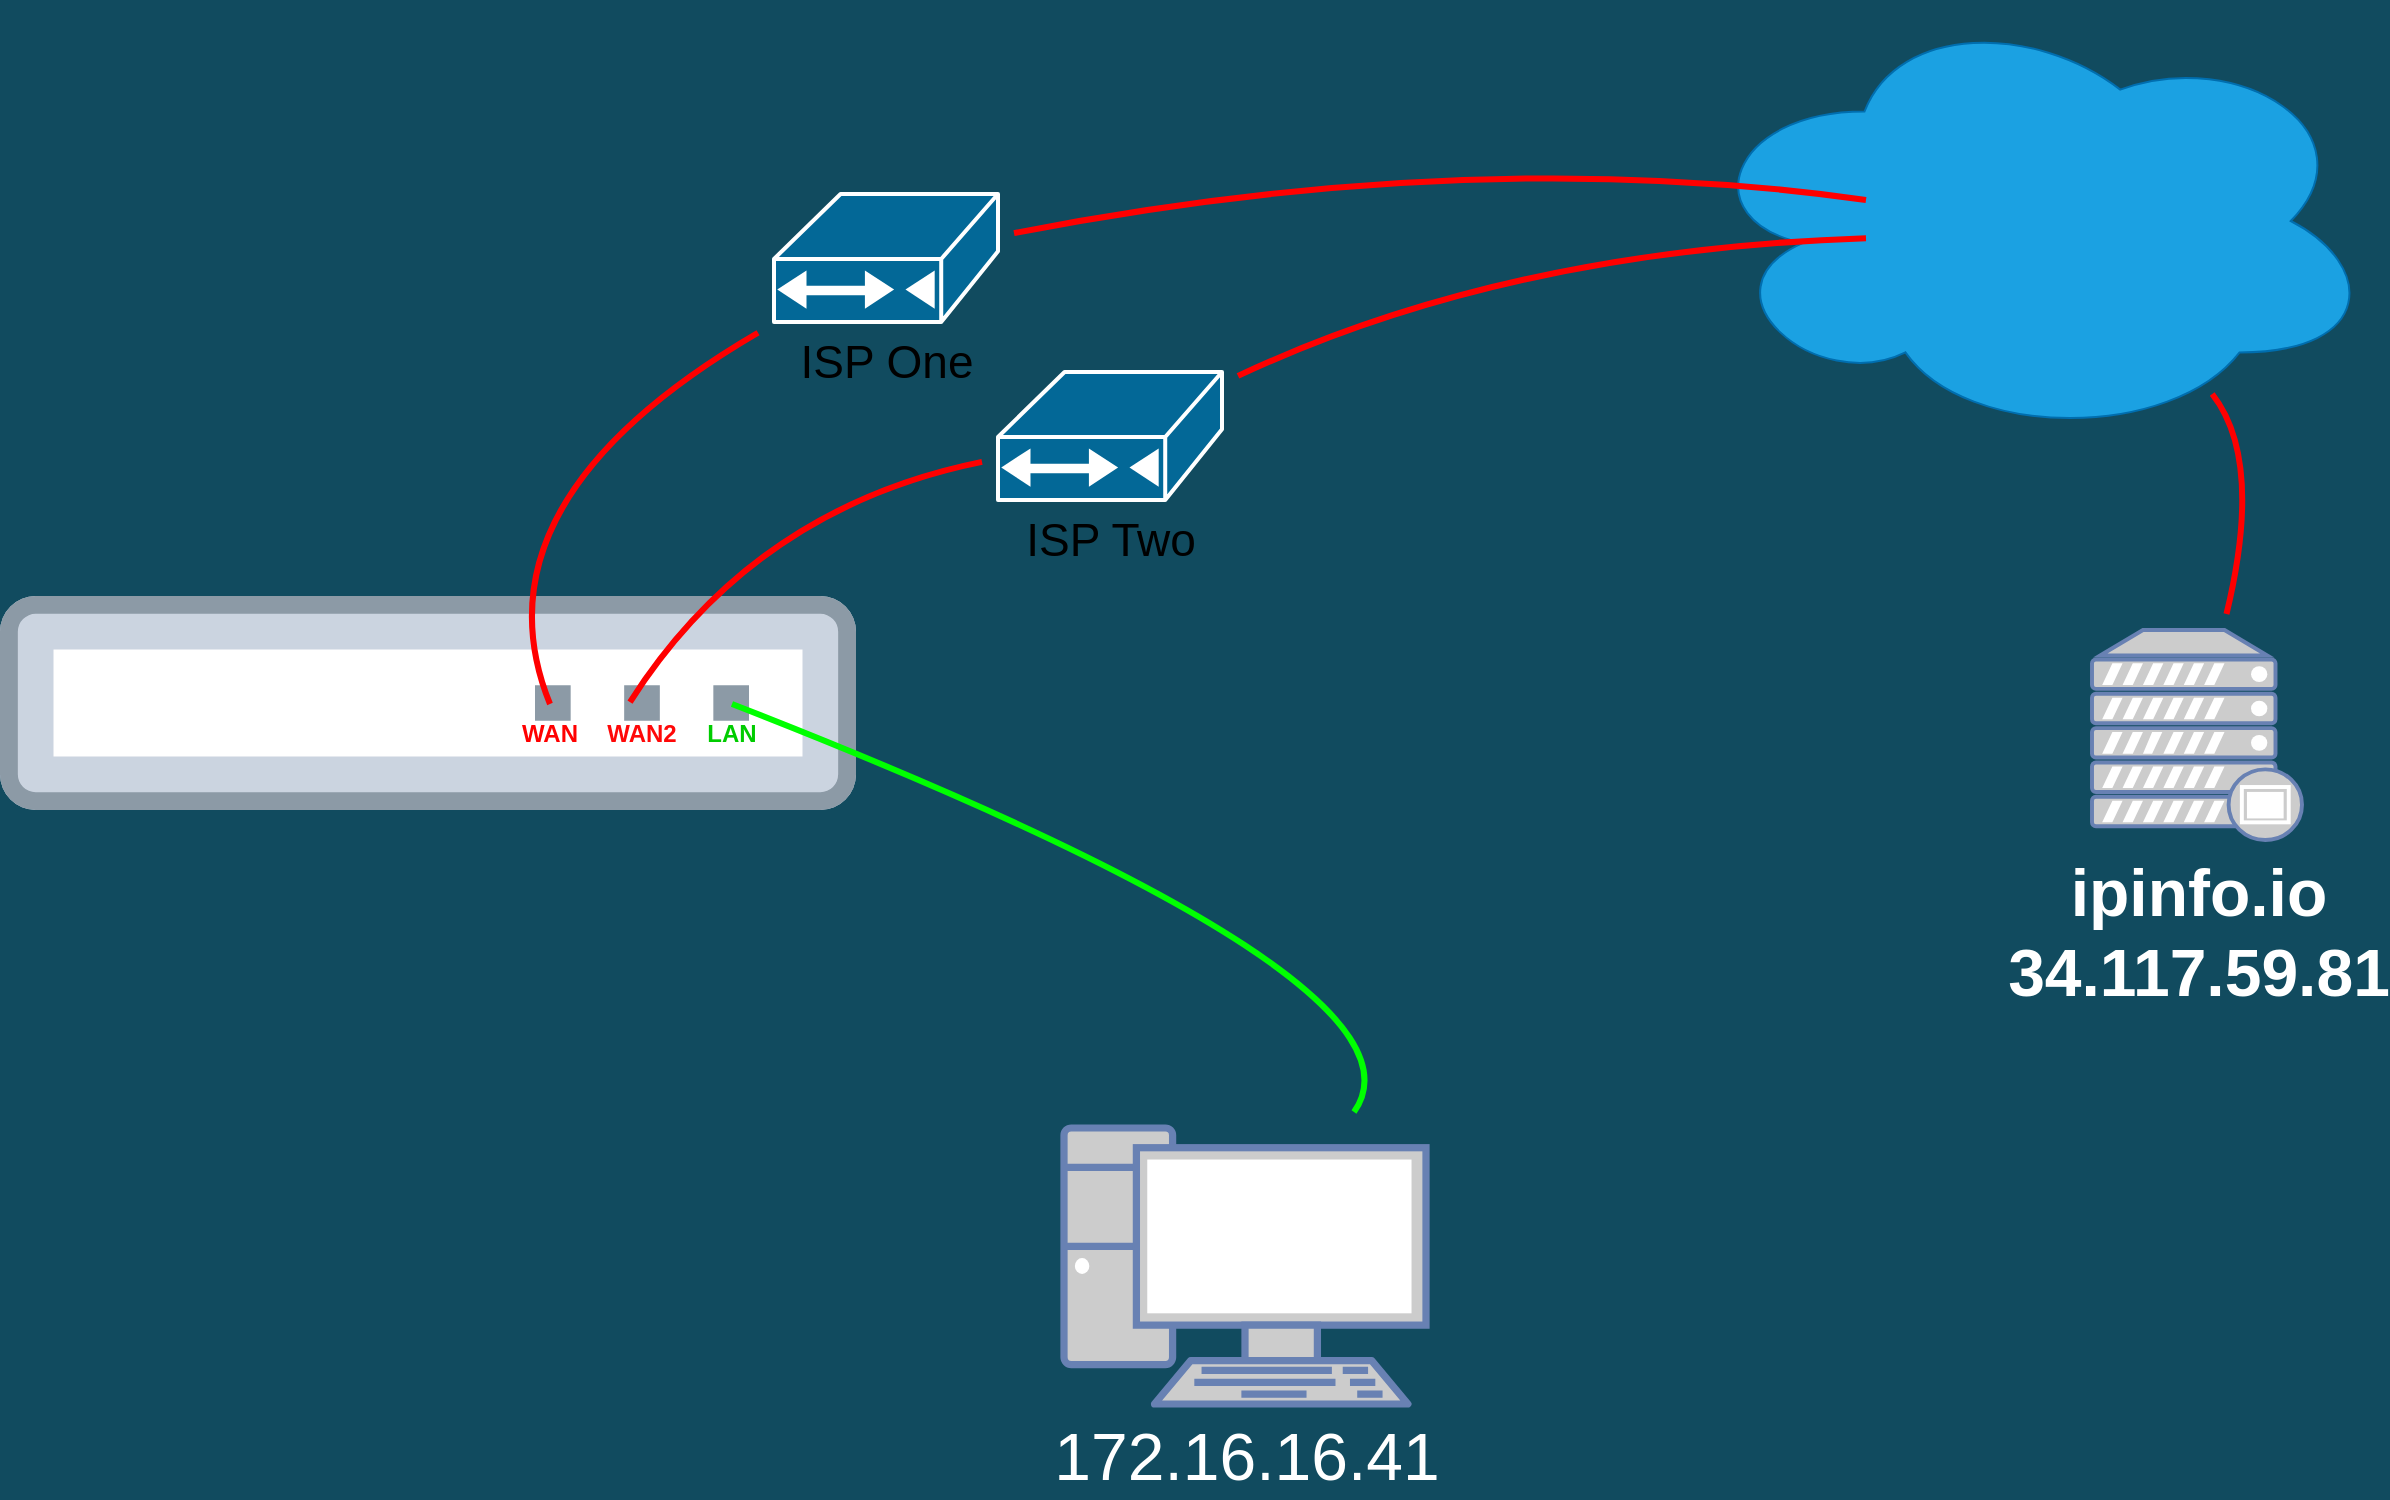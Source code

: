 <mxfile version="22.0.3" type="device">
  <diagram name="Dual_WAN" id="AtXBKKNLV4wXi2IzrfjZ">
    <mxGraphModel dx="1754" dy="1000" grid="0" gridSize="10" guides="1" tooltips="1" connect="1" arrows="1" fold="1" page="0" pageScale="1" pageWidth="850" pageHeight="1100" background="#114B5F" math="0" shadow="0">
      <root>
        <mxCell id="q8S1K55E-IMh0eGZBYdg-0" />
        <mxCell id="q8S1K55E-IMh0eGZBYdg-1" parent="q8S1K55E-IMh0eGZBYdg-0" />
        <mxCell id="q8S1K55E-IMh0eGZBYdg-2" value="" style="ellipse;shape=cloud;whiteSpace=wrap;html=1;hachureGap=4;fillColor=#1ba1e2;fontColor=#ffffff;strokeColor=#006EAF;" parent="q8S1K55E-IMh0eGZBYdg-1" vertex="1">
          <mxGeometry x="302" y="-154" width="341" height="219" as="geometry" />
        </mxCell>
        <mxCell id="q8S1K55E-IMh0eGZBYdg-4" value="" style="group" parent="q8S1K55E-IMh0eGZBYdg-1" vertex="1" connectable="0">
          <mxGeometry x="-545" y="143" width="428" height="107" as="geometry" />
        </mxCell>
        <mxCell id="q8S1K55E-IMh0eGZBYdg-5" value="" style="aspect=fixed;perimeter=ellipsePerimeter;html=1;align=center;fontSize=12;verticalAlign=top;shadow=0;dashed=0;image;image=img/lib/cumulus/switch_bare_metal_empty.svg;rounded=0;sketch=0;hachureGap=4;fillColor=#F45B69;strokeColor=#028090;fontColor=#E4FDE1;labelBackgroundColor=#114B5F;connectable=0;" parent="q8S1K55E-IMh0eGZBYdg-4" vertex="1">
          <mxGeometry width="428" height="107" as="geometry" />
        </mxCell>
        <mxCell id="q8S1K55E-IMh0eGZBYdg-6" value="" style="shape=image;imageAspect=0;aspect=fixed;verticalLabelPosition=bottom;verticalAlign=top;rounded=0;labelBackgroundColor=none;sketch=0;hachureGap=4;fontSize=30;fontColor=#1A1A1A;strokeColor=#028090;fillColor=#F45B69;image=https://upload.wikimedia.org/wikipedia/commons/thumb/b/b9/PfSense_logo.png/1200px-PfSense_logo.png;" parent="q8S1K55E-IMh0eGZBYdg-4" vertex="1">
          <mxGeometry x="40" y="26" width="186.93" height="55" as="geometry" />
        </mxCell>
        <mxCell id="q8S1K55E-IMh0eGZBYdg-7" value="WAN" style="text;strokeColor=none;fillColor=none;html=1;align=center;verticalAlign=middle;whiteSpace=wrap;rounded=0;hachureGap=4;fontColor=#FF0000;fontStyle=1" parent="q8S1K55E-IMh0eGZBYdg-4" vertex="1">
          <mxGeometry x="245" y="54" width="60" height="30" as="geometry" />
        </mxCell>
        <mxCell id="q8S1K55E-IMh0eGZBYdg-8" value="&lt;font color=&quot;#ff0808&quot;&gt;WAN2&lt;/font&gt;" style="text;strokeColor=none;fillColor=none;html=1;align=center;verticalAlign=middle;whiteSpace=wrap;rounded=0;hachureGap=4;fontColor=#0000FF;fontStyle=1" parent="q8S1K55E-IMh0eGZBYdg-4" vertex="1">
          <mxGeometry x="291" y="54" width="60" height="30" as="geometry" />
        </mxCell>
        <mxCell id="q8S1K55E-IMh0eGZBYdg-9" value="LAN" style="text;strokeColor=none;fillColor=none;html=1;align=center;verticalAlign=middle;whiteSpace=wrap;rounded=0;hachureGap=4;fontColor=#00CC00;fontStyle=1" parent="q8S1K55E-IMh0eGZBYdg-4" vertex="1">
          <mxGeometry x="336" y="54" width="60" height="30" as="geometry" />
        </mxCell>
        <mxCell id="_miWQsNY7qYzJ5MoWgI8-1" style="edgeStyle=none;shape=connector;curved=1;rounded=0;comic=0;orthogonalLoop=1;jettySize=auto;html=1;labelBackgroundColor=default;strokeColor=#FF0000;strokeWidth=3;fontFamily=Helvetica;fontSize=11;fontColor=#05F034;endArrow=none;endFill=0;startSize=14;endSize=14;sourcePerimeterSpacing=8;targetPerimeterSpacing=8;fillColor=#bac8d3;" parent="q8S1K55E-IMh0eGZBYdg-1" source="_miWQsNY7qYzJ5MoWgI8-0" edge="1">
          <mxGeometry relative="1" as="geometry">
            <Array as="points">
              <mxPoint x="191" y="-83" />
            </Array>
            <mxPoint x="388" y="-55.008" as="targetPoint" />
          </mxGeometry>
        </mxCell>
        <mxCell id="_miWQsNY7qYzJ5MoWgI8-2" style="edgeStyle=none;shape=connector;curved=1;rounded=0;comic=0;orthogonalLoop=1;jettySize=auto;html=1;entryX=0.5;entryY=0;entryDx=0;entryDy=0;labelBackgroundColor=default;strokeColor=#FF0000;strokeWidth=3;fontFamily=Helvetica;fontSize=11;fontColor=#05F034;endArrow=none;endFill=0;startSize=14;endSize=14;sourcePerimeterSpacing=8;targetPerimeterSpacing=8;fillColor=#bac8d3;" parent="q8S1K55E-IMh0eGZBYdg-1" source="_miWQsNY7qYzJ5MoWgI8-0" target="q8S1K55E-IMh0eGZBYdg-7" edge="1">
          <mxGeometry relative="1" as="geometry">
            <Array as="points">
              <mxPoint x="-311" y="96" />
            </Array>
          </mxGeometry>
        </mxCell>
        <mxCell id="_miWQsNY7qYzJ5MoWgI8-0" value="&lt;font style=&quot;font-size: 23px&quot;&gt;ISP One&lt;/font&gt;" style="shape=mxgraph.cisco.modems_and_phones.cable_modem;html=1;pointerEvents=1;dashed=0;fillColor=#036897;strokeColor=#ffffff;strokeWidth=2;verticalLabelPosition=bottom;verticalAlign=top;align=center;outlineConnect=0;" parent="q8S1K55E-IMh0eGZBYdg-1" vertex="1">
          <mxGeometry x="-158" y="-58" width="112" height="64" as="geometry" />
        </mxCell>
        <mxCell id="_miWQsNY7qYzJ5MoWgI8-4" style="edgeStyle=none;shape=connector;curved=1;rounded=0;comic=0;orthogonalLoop=1;jettySize=auto;html=1;entryX=0.4;entryY=-0.033;entryDx=0;entryDy=0;entryPerimeter=0;labelBackgroundColor=default;strokeColor=#FF0000;strokeWidth=3;fontFamily=Helvetica;fontSize=11;fontColor=#05F034;endArrow=none;endFill=0;startSize=14;endSize=14;sourcePerimeterSpacing=8;targetPerimeterSpacing=8;fillColor=#bac8d3;" parent="q8S1K55E-IMh0eGZBYdg-1" source="_miWQsNY7qYzJ5MoWgI8-3" target="q8S1K55E-IMh0eGZBYdg-8" edge="1">
          <mxGeometry relative="1" as="geometry">
            <Array as="points">
              <mxPoint x="-168" y="99" />
            </Array>
          </mxGeometry>
        </mxCell>
        <mxCell id="_miWQsNY7qYzJ5MoWgI8-5" style="edgeStyle=none;shape=connector;curved=1;rounded=0;comic=0;orthogonalLoop=1;jettySize=auto;html=1;labelBackgroundColor=default;strokeColor=#FF0000;strokeWidth=3;fontFamily=Helvetica;fontSize=11;fontColor=#05F034;endArrow=none;endFill=0;startSize=14;endSize=14;sourcePerimeterSpacing=8;targetPerimeterSpacing=8;fillColor=#bac8d3;" parent="q8S1K55E-IMh0eGZBYdg-1" source="_miWQsNY7qYzJ5MoWgI8-3" edge="1">
          <mxGeometry relative="1" as="geometry">
            <Array as="points">
              <mxPoint x="208" y="-30" />
            </Array>
            <mxPoint x="388" y="-35.914" as="targetPoint" />
          </mxGeometry>
        </mxCell>
        <mxCell id="_miWQsNY7qYzJ5MoWgI8-3" value="&lt;font style=&quot;font-size: 23px&quot;&gt;ISP Two&lt;/font&gt;" style="shape=mxgraph.cisco.modems_and_phones.cable_modem;html=1;pointerEvents=1;dashed=0;fillColor=#036897;strokeColor=#ffffff;strokeWidth=2;verticalLabelPosition=bottom;verticalAlign=top;align=center;outlineConnect=0;" parent="q8S1K55E-IMh0eGZBYdg-1" vertex="1">
          <mxGeometry x="-46" y="31" width="112" height="64" as="geometry" />
        </mxCell>
        <mxCell id="V_pQVWOrU5EjajurrMMU-2" style="edgeStyle=none;shape=connector;curved=1;rounded=0;comic=0;orthogonalLoop=1;jettySize=auto;html=1;labelBackgroundColor=default;strokeColor=#00FF00;strokeWidth=3;fontFamily=Helvetica;fontSize=33;fontColor=#FFFFFF;endArrow=none;endFill=0;startSize=14;endSize=14;sourcePerimeterSpacing=8;targetPerimeterSpacing=8;fillColor=#008a00;entryX=0.5;entryY=0;entryDx=0;entryDy=0;" parent="q8S1K55E-IMh0eGZBYdg-1" source="V_pQVWOrU5EjajurrMMU-1" target="q8S1K55E-IMh0eGZBYdg-9" edge="1">
          <mxGeometry relative="1" as="geometry">
            <Array as="points">
              <mxPoint x="178" y="336" />
            </Array>
          </mxGeometry>
        </mxCell>
        <mxCell id="V_pQVWOrU5EjajurrMMU-1" value="&lt;font style=&quot;font-size: 33px;&quot; color=&quot;#ffffff&quot;&gt;172.16.16.41&lt;/font&gt;" style="fontColor=#0066CC;verticalAlign=top;verticalLabelPosition=bottom;labelPosition=center;align=center;html=1;outlineConnect=0;fillColor=#CCCCCC;strokeColor=#6881B3;gradientColor=none;gradientDirection=north;strokeWidth=2;shape=mxgraph.networks.pc;fontFamily=Helvetica;fontSize=11;" parent="q8S1K55E-IMh0eGZBYdg-1" vertex="1">
          <mxGeometry x="-13" y="409" width="181" height="138" as="geometry" />
        </mxCell>
        <mxCell id="V_pQVWOrU5EjajurrMMU-5" style="edgeStyle=none;shape=connector;curved=1;rounded=0;comic=0;orthogonalLoop=1;jettySize=auto;html=1;labelBackgroundColor=default;strokeColor=#FF0000;strokeWidth=3;fontFamily=Helvetica;fontSize=33;fontColor=#FFFFFF;endArrow=none;endFill=0;startSize=14;endSize=14;sourcePerimeterSpacing=8;targetPerimeterSpacing=8;fillColor=#bac8d3;" parent="q8S1K55E-IMh0eGZBYdg-1" source="V_pQVWOrU5EjajurrMMU-4" edge="1">
          <mxGeometry relative="1" as="geometry">
            <Array as="points">
              <mxPoint x="587" y="75" />
            </Array>
            <mxPoint x="561.103" y="42" as="targetPoint" />
          </mxGeometry>
        </mxCell>
        <mxCell id="V_pQVWOrU5EjajurrMMU-4" value="&lt;div&gt;&lt;b&gt;&lt;font color=&quot;#ffffff&quot;&gt;ipinfo.io&lt;br&gt;34.117.59.81&lt;/font&gt;&lt;/b&gt;&lt;br&gt;&lt;/div&gt;" style="fontColor=#0066CC;verticalAlign=top;verticalLabelPosition=bottom;labelPosition=center;align=center;html=1;outlineConnect=0;fillColor=#CCCCCC;strokeColor=#6881B3;gradientColor=none;gradientDirection=north;strokeWidth=2;shape=mxgraph.networks.proxy_server;fontFamily=Helvetica;fontSize=33;" parent="q8S1K55E-IMh0eGZBYdg-1" vertex="1">
          <mxGeometry x="501" y="160" width="105" height="105" as="geometry" />
        </mxCell>
      </root>
    </mxGraphModel>
  </diagram>
</mxfile>
